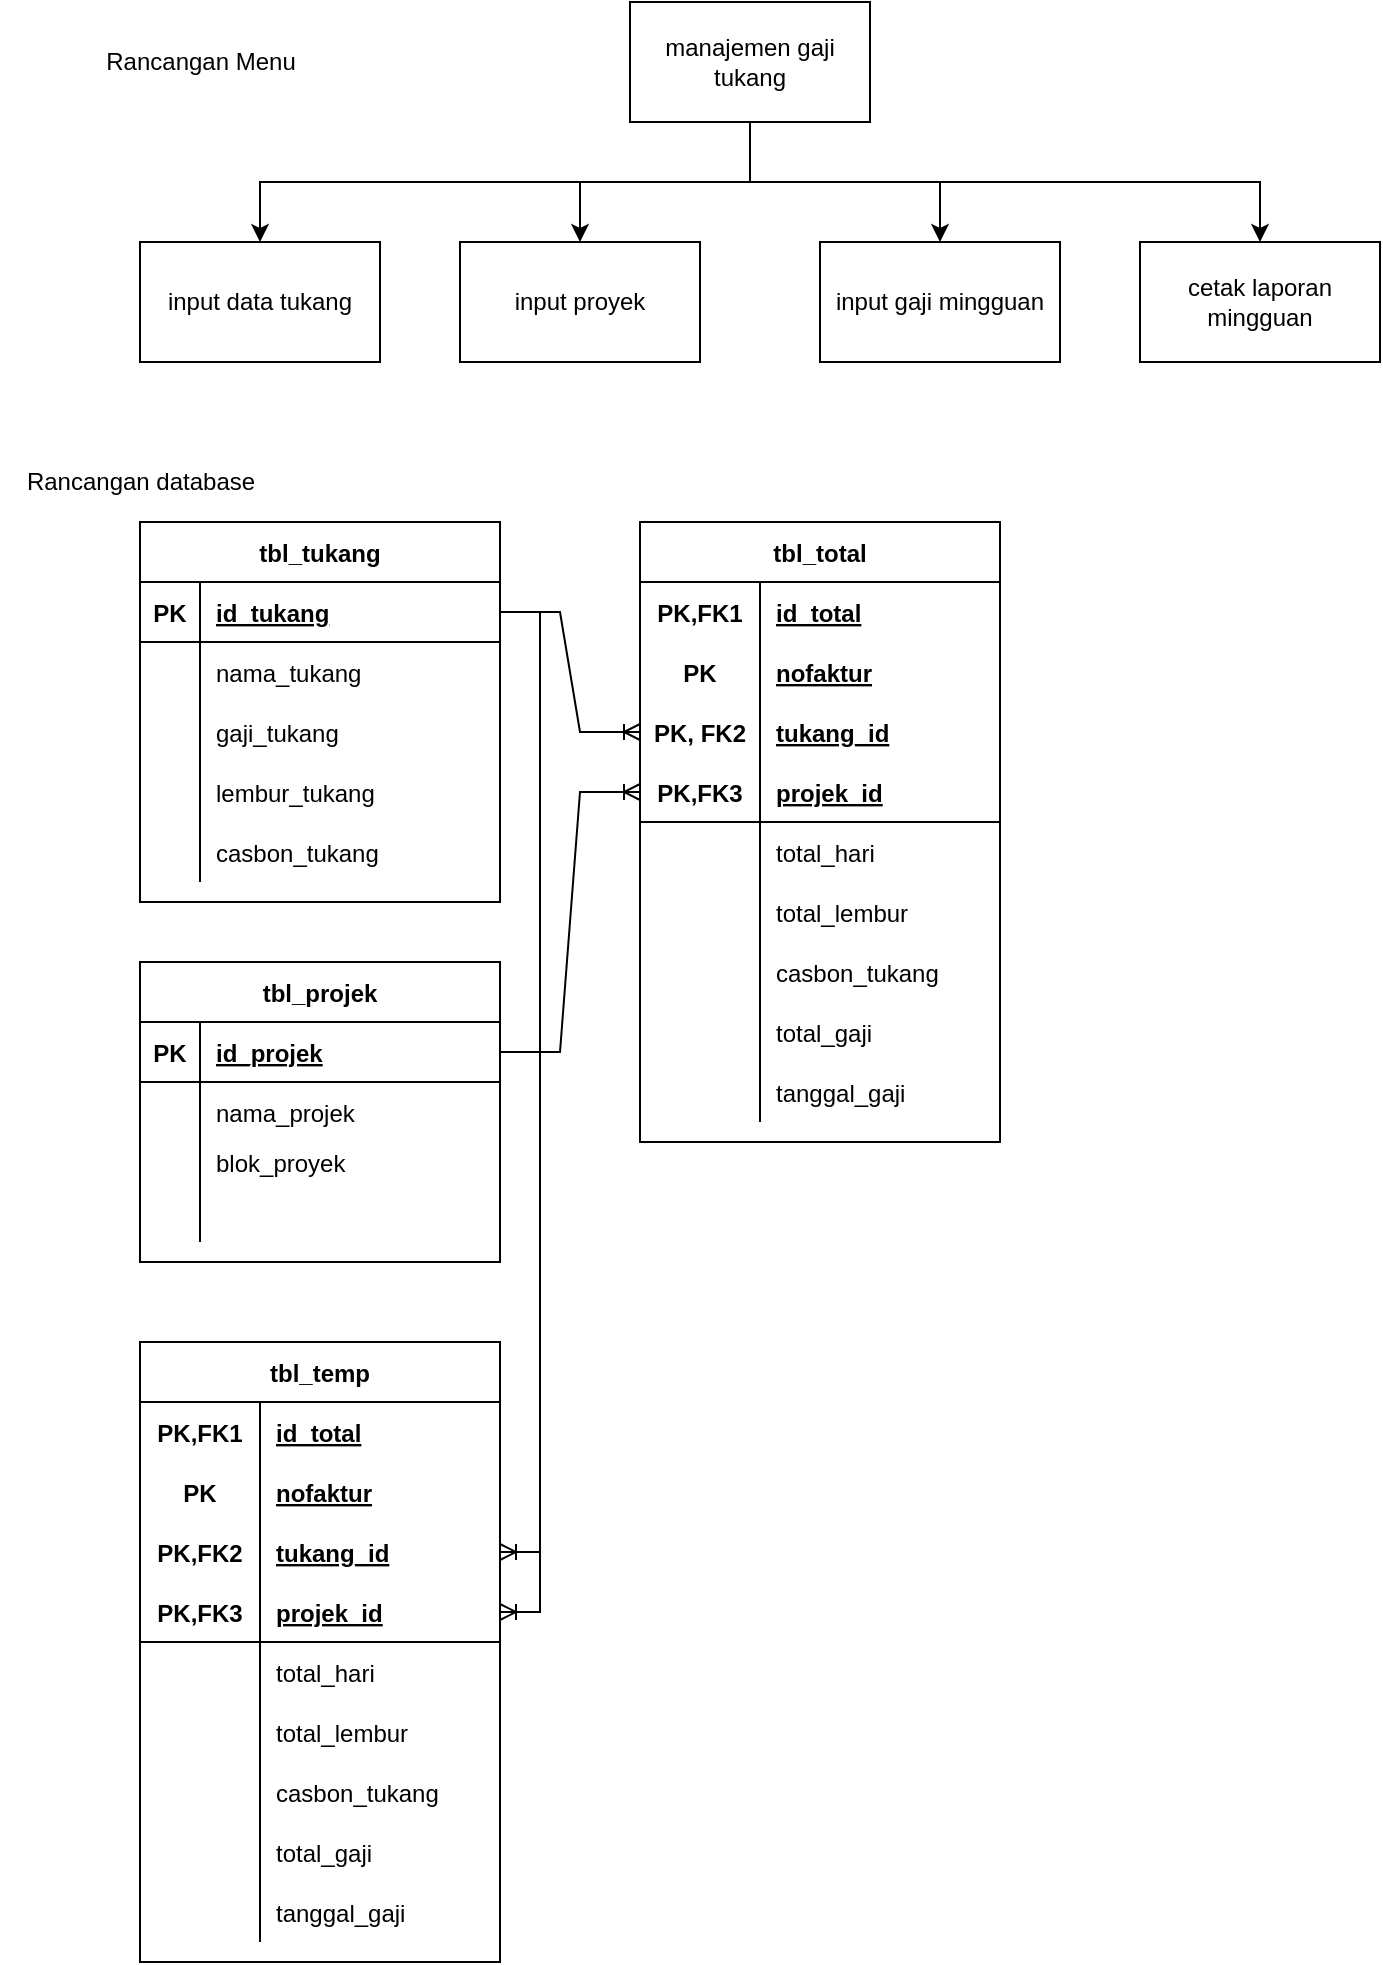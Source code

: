 <mxfile version="20.2.3" type="github">
  <diagram id="LlEhluD9A-BruTDX1PV0" name="Rancangan Menu">
    <mxGraphModel dx="1053" dy="588" grid="1" gridSize="10" guides="1" tooltips="1" connect="1" arrows="1" fold="1" page="1" pageScale="1" pageWidth="850" pageHeight="1100" math="0" shadow="0">
      <root>
        <mxCell id="0" />
        <mxCell id="1" parent="0" />
        <mxCell id="oi4dAHkWHx3jduJS82GL-3" style="edgeStyle=orthogonalEdgeStyle;rounded=0;orthogonalLoop=1;jettySize=auto;html=1;entryX=0.5;entryY=0;entryDx=0;entryDy=0;exitX=0.5;exitY=1;exitDx=0;exitDy=0;" edge="1" parent="1" source="oi4dAHkWHx3jduJS82GL-1" target="oi4dAHkWHx3jduJS82GL-2">
          <mxGeometry relative="1" as="geometry" />
        </mxCell>
        <mxCell id="oi4dAHkWHx3jduJS82GL-5" style="edgeStyle=orthogonalEdgeStyle;rounded=0;orthogonalLoop=1;jettySize=auto;html=1;exitX=0.5;exitY=1;exitDx=0;exitDy=0;entryX=0.5;entryY=0;entryDx=0;entryDy=0;" edge="1" parent="1" source="oi4dAHkWHx3jduJS82GL-1" target="oi4dAHkWHx3jduJS82GL-4">
          <mxGeometry relative="1" as="geometry" />
        </mxCell>
        <mxCell id="oi4dAHkWHx3jduJS82GL-7" style="edgeStyle=orthogonalEdgeStyle;rounded=0;orthogonalLoop=1;jettySize=auto;html=1;exitX=0.5;exitY=1;exitDx=0;exitDy=0;" edge="1" parent="1" source="oi4dAHkWHx3jduJS82GL-1" target="oi4dAHkWHx3jduJS82GL-6">
          <mxGeometry relative="1" as="geometry" />
        </mxCell>
        <mxCell id="VPpEi2sYVCAsBH7NS2Sp-2" style="edgeStyle=orthogonalEdgeStyle;rounded=0;orthogonalLoop=1;jettySize=auto;html=1;exitX=0.5;exitY=1;exitDx=0;exitDy=0;" edge="1" parent="1" source="oi4dAHkWHx3jduJS82GL-1" target="VPpEi2sYVCAsBH7NS2Sp-1">
          <mxGeometry relative="1" as="geometry" />
        </mxCell>
        <mxCell id="oi4dAHkWHx3jduJS82GL-1" value="manajemen gaji tukang" style="rounded=0;whiteSpace=wrap;html=1;" vertex="1" parent="1">
          <mxGeometry x="365" y="40" width="120" height="60" as="geometry" />
        </mxCell>
        <mxCell id="oi4dAHkWHx3jduJS82GL-2" value="input data tukang" style="rounded=0;whiteSpace=wrap;html=1;" vertex="1" parent="1">
          <mxGeometry x="120" y="160" width="120" height="60" as="geometry" />
        </mxCell>
        <mxCell id="oi4dAHkWHx3jduJS82GL-4" value="input gaji mingguan" style="rounded=0;whiteSpace=wrap;html=1;" vertex="1" parent="1">
          <mxGeometry x="460" y="160" width="120" height="60" as="geometry" />
        </mxCell>
        <mxCell id="oi4dAHkWHx3jduJS82GL-6" value="cetak laporan mingguan" style="rounded=0;whiteSpace=wrap;html=1;" vertex="1" parent="1">
          <mxGeometry x="620" y="160" width="120" height="60" as="geometry" />
        </mxCell>
        <mxCell id="VPpEi2sYVCAsBH7NS2Sp-1" value="input proyek" style="rounded=0;whiteSpace=wrap;html=1;" vertex="1" parent="1">
          <mxGeometry x="280" y="160" width="120" height="60" as="geometry" />
        </mxCell>
        <mxCell id="P3Pxbtf59045d0GDPf_g-1" value="tbl_tukang" style="shape=table;startSize=30;container=1;collapsible=1;childLayout=tableLayout;fixedRows=1;rowLines=0;fontStyle=1;align=center;resizeLast=1;" vertex="1" parent="1">
          <mxGeometry x="120" y="300" width="180" height="190" as="geometry" />
        </mxCell>
        <mxCell id="P3Pxbtf59045d0GDPf_g-2" value="" style="shape=tableRow;horizontal=0;startSize=0;swimlaneHead=0;swimlaneBody=0;fillColor=none;collapsible=0;dropTarget=0;points=[[0,0.5],[1,0.5]];portConstraint=eastwest;top=0;left=0;right=0;bottom=1;" vertex="1" parent="P3Pxbtf59045d0GDPf_g-1">
          <mxGeometry y="30" width="180" height="30" as="geometry" />
        </mxCell>
        <mxCell id="P3Pxbtf59045d0GDPf_g-3" value="PK" style="shape=partialRectangle;connectable=0;fillColor=none;top=0;left=0;bottom=0;right=0;fontStyle=1;overflow=hidden;" vertex="1" parent="P3Pxbtf59045d0GDPf_g-2">
          <mxGeometry width="30" height="30" as="geometry">
            <mxRectangle width="30" height="30" as="alternateBounds" />
          </mxGeometry>
        </mxCell>
        <mxCell id="P3Pxbtf59045d0GDPf_g-4" value="id_tukang" style="shape=partialRectangle;connectable=0;fillColor=none;top=0;left=0;bottom=0;right=0;align=left;spacingLeft=6;fontStyle=5;overflow=hidden;" vertex="1" parent="P3Pxbtf59045d0GDPf_g-2">
          <mxGeometry x="30" width="150" height="30" as="geometry">
            <mxRectangle width="150" height="30" as="alternateBounds" />
          </mxGeometry>
        </mxCell>
        <mxCell id="P3Pxbtf59045d0GDPf_g-5" value="" style="shape=tableRow;horizontal=0;startSize=0;swimlaneHead=0;swimlaneBody=0;fillColor=none;collapsible=0;dropTarget=0;points=[[0,0.5],[1,0.5]];portConstraint=eastwest;top=0;left=0;right=0;bottom=0;" vertex="1" parent="P3Pxbtf59045d0GDPf_g-1">
          <mxGeometry y="60" width="180" height="30" as="geometry" />
        </mxCell>
        <mxCell id="P3Pxbtf59045d0GDPf_g-6" value="" style="shape=partialRectangle;connectable=0;fillColor=none;top=0;left=0;bottom=0;right=0;editable=1;overflow=hidden;" vertex="1" parent="P3Pxbtf59045d0GDPf_g-5">
          <mxGeometry width="30" height="30" as="geometry">
            <mxRectangle width="30" height="30" as="alternateBounds" />
          </mxGeometry>
        </mxCell>
        <mxCell id="P3Pxbtf59045d0GDPf_g-7" value="nama_tukang" style="shape=partialRectangle;connectable=0;fillColor=none;top=0;left=0;bottom=0;right=0;align=left;spacingLeft=6;overflow=hidden;" vertex="1" parent="P3Pxbtf59045d0GDPf_g-5">
          <mxGeometry x="30" width="150" height="30" as="geometry">
            <mxRectangle width="150" height="30" as="alternateBounds" />
          </mxGeometry>
        </mxCell>
        <mxCell id="P3Pxbtf59045d0GDPf_g-8" value="" style="shape=tableRow;horizontal=0;startSize=0;swimlaneHead=0;swimlaneBody=0;fillColor=none;collapsible=0;dropTarget=0;points=[[0,0.5],[1,0.5]];portConstraint=eastwest;top=0;left=0;right=0;bottom=0;" vertex="1" parent="P3Pxbtf59045d0GDPf_g-1">
          <mxGeometry y="90" width="180" height="30" as="geometry" />
        </mxCell>
        <mxCell id="P3Pxbtf59045d0GDPf_g-9" value="" style="shape=partialRectangle;connectable=0;fillColor=none;top=0;left=0;bottom=0;right=0;editable=1;overflow=hidden;" vertex="1" parent="P3Pxbtf59045d0GDPf_g-8">
          <mxGeometry width="30" height="30" as="geometry">
            <mxRectangle width="30" height="30" as="alternateBounds" />
          </mxGeometry>
        </mxCell>
        <mxCell id="P3Pxbtf59045d0GDPf_g-10" value="gaji_tukang" style="shape=partialRectangle;connectable=0;fillColor=none;top=0;left=0;bottom=0;right=0;align=left;spacingLeft=6;overflow=hidden;" vertex="1" parent="P3Pxbtf59045d0GDPf_g-8">
          <mxGeometry x="30" width="150" height="30" as="geometry">
            <mxRectangle width="150" height="30" as="alternateBounds" />
          </mxGeometry>
        </mxCell>
        <mxCell id="P3Pxbtf59045d0GDPf_g-11" value="" style="shape=tableRow;horizontal=0;startSize=0;swimlaneHead=0;swimlaneBody=0;fillColor=none;collapsible=0;dropTarget=0;points=[[0,0.5],[1,0.5]];portConstraint=eastwest;top=0;left=0;right=0;bottom=0;" vertex="1" parent="P3Pxbtf59045d0GDPf_g-1">
          <mxGeometry y="120" width="180" height="30" as="geometry" />
        </mxCell>
        <mxCell id="P3Pxbtf59045d0GDPf_g-12" value="" style="shape=partialRectangle;connectable=0;fillColor=none;top=0;left=0;bottom=0;right=0;editable=1;overflow=hidden;" vertex="1" parent="P3Pxbtf59045d0GDPf_g-11">
          <mxGeometry width="30" height="30" as="geometry">
            <mxRectangle width="30" height="30" as="alternateBounds" />
          </mxGeometry>
        </mxCell>
        <mxCell id="P3Pxbtf59045d0GDPf_g-13" value="lembur_tukang" style="shape=partialRectangle;connectable=0;fillColor=none;top=0;left=0;bottom=0;right=0;align=left;spacingLeft=6;overflow=hidden;" vertex="1" parent="P3Pxbtf59045d0GDPf_g-11">
          <mxGeometry x="30" width="150" height="30" as="geometry">
            <mxRectangle width="150" height="30" as="alternateBounds" />
          </mxGeometry>
        </mxCell>
        <mxCell id="P3Pxbtf59045d0GDPf_g-14" value="" style="shape=tableRow;horizontal=0;startSize=0;swimlaneHead=0;swimlaneBody=0;fillColor=none;collapsible=0;dropTarget=0;points=[[0,0.5],[1,0.5]];portConstraint=eastwest;top=0;left=0;right=0;bottom=0;" vertex="1" parent="P3Pxbtf59045d0GDPf_g-1">
          <mxGeometry y="150" width="180" height="30" as="geometry" />
        </mxCell>
        <mxCell id="P3Pxbtf59045d0GDPf_g-15" value="" style="shape=partialRectangle;connectable=0;fillColor=none;top=0;left=0;bottom=0;right=0;editable=1;overflow=hidden;" vertex="1" parent="P3Pxbtf59045d0GDPf_g-14">
          <mxGeometry width="30" height="30" as="geometry">
            <mxRectangle width="30" height="30" as="alternateBounds" />
          </mxGeometry>
        </mxCell>
        <mxCell id="P3Pxbtf59045d0GDPf_g-16" value="casbon_tukang" style="shape=partialRectangle;connectable=0;fillColor=none;top=0;left=0;bottom=0;right=0;align=left;spacingLeft=6;overflow=hidden;" vertex="1" parent="P3Pxbtf59045d0GDPf_g-14">
          <mxGeometry x="30" width="150" height="30" as="geometry">
            <mxRectangle width="150" height="30" as="alternateBounds" />
          </mxGeometry>
        </mxCell>
        <mxCell id="P3Pxbtf59045d0GDPf_g-17" value="tbl_projek" style="shape=table;startSize=30;container=1;collapsible=1;childLayout=tableLayout;fixedRows=1;rowLines=0;fontStyle=1;align=center;resizeLast=1;" vertex="1" parent="1">
          <mxGeometry x="120" y="520" width="180" height="150" as="geometry">
            <mxRectangle x="440" y="120" width="100" height="30" as="alternateBounds" />
          </mxGeometry>
        </mxCell>
        <mxCell id="P3Pxbtf59045d0GDPf_g-18" value="" style="shape=tableRow;horizontal=0;startSize=0;swimlaneHead=0;swimlaneBody=0;fillColor=none;collapsible=0;dropTarget=0;points=[[0,0.5],[1,0.5]];portConstraint=eastwest;top=0;left=0;right=0;bottom=1;" vertex="1" parent="P3Pxbtf59045d0GDPf_g-17">
          <mxGeometry y="30" width="180" height="30" as="geometry" />
        </mxCell>
        <mxCell id="P3Pxbtf59045d0GDPf_g-19" value="PK" style="shape=partialRectangle;connectable=0;fillColor=none;top=0;left=0;bottom=0;right=0;fontStyle=1;overflow=hidden;" vertex="1" parent="P3Pxbtf59045d0GDPf_g-18">
          <mxGeometry width="30" height="30" as="geometry">
            <mxRectangle width="30" height="30" as="alternateBounds" />
          </mxGeometry>
        </mxCell>
        <mxCell id="P3Pxbtf59045d0GDPf_g-20" value="id_projek" style="shape=partialRectangle;connectable=0;fillColor=none;top=0;left=0;bottom=0;right=0;align=left;spacingLeft=6;fontStyle=5;overflow=hidden;" vertex="1" parent="P3Pxbtf59045d0GDPf_g-18">
          <mxGeometry x="30" width="150" height="30" as="geometry">
            <mxRectangle width="150" height="30" as="alternateBounds" />
          </mxGeometry>
        </mxCell>
        <mxCell id="P3Pxbtf59045d0GDPf_g-21" value="" style="shape=tableRow;horizontal=0;startSize=0;swimlaneHead=0;swimlaneBody=0;fillColor=none;collapsible=0;dropTarget=0;points=[[0,0.5],[1,0.5]];portConstraint=eastwest;top=0;left=0;right=0;bottom=0;" vertex="1" parent="P3Pxbtf59045d0GDPf_g-17">
          <mxGeometry y="60" width="180" height="30" as="geometry" />
        </mxCell>
        <mxCell id="P3Pxbtf59045d0GDPf_g-22" value="" style="shape=partialRectangle;connectable=0;fillColor=none;top=0;left=0;bottom=0;right=0;editable=1;overflow=hidden;" vertex="1" parent="P3Pxbtf59045d0GDPf_g-21">
          <mxGeometry width="30" height="30" as="geometry">
            <mxRectangle width="30" height="30" as="alternateBounds" />
          </mxGeometry>
        </mxCell>
        <mxCell id="P3Pxbtf59045d0GDPf_g-23" value="nama_projek" style="shape=partialRectangle;connectable=0;fillColor=none;top=0;left=0;bottom=0;right=0;align=left;spacingLeft=6;overflow=hidden;" vertex="1" parent="P3Pxbtf59045d0GDPf_g-21">
          <mxGeometry x="30" width="150" height="30" as="geometry">
            <mxRectangle width="150" height="30" as="alternateBounds" />
          </mxGeometry>
        </mxCell>
        <mxCell id="P3Pxbtf59045d0GDPf_g-24" value="" style="shape=tableRow;horizontal=0;startSize=0;swimlaneHead=0;swimlaneBody=0;fillColor=none;collapsible=0;dropTarget=0;points=[[0,0.5],[1,0.5]];portConstraint=eastwest;top=0;left=0;right=0;bottom=0;" vertex="1" parent="P3Pxbtf59045d0GDPf_g-17">
          <mxGeometry y="90" width="180" height="20" as="geometry" />
        </mxCell>
        <mxCell id="P3Pxbtf59045d0GDPf_g-25" value="" style="shape=partialRectangle;connectable=0;fillColor=none;top=0;left=0;bottom=0;right=0;editable=1;overflow=hidden;" vertex="1" parent="P3Pxbtf59045d0GDPf_g-24">
          <mxGeometry width="30" height="20" as="geometry">
            <mxRectangle width="30" height="20" as="alternateBounds" />
          </mxGeometry>
        </mxCell>
        <mxCell id="P3Pxbtf59045d0GDPf_g-26" value="blok_proyek" style="shape=partialRectangle;connectable=0;fillColor=none;top=0;left=0;bottom=0;right=0;align=left;spacingLeft=6;overflow=hidden;" vertex="1" parent="P3Pxbtf59045d0GDPf_g-24">
          <mxGeometry x="30" width="150" height="20" as="geometry">
            <mxRectangle width="150" height="20" as="alternateBounds" />
          </mxGeometry>
        </mxCell>
        <mxCell id="P3Pxbtf59045d0GDPf_g-27" value="" style="shape=tableRow;horizontal=0;startSize=0;swimlaneHead=0;swimlaneBody=0;fillColor=none;collapsible=0;dropTarget=0;points=[[0,0.5],[1,0.5]];portConstraint=eastwest;top=0;left=0;right=0;bottom=0;" vertex="1" parent="P3Pxbtf59045d0GDPf_g-17">
          <mxGeometry y="110" width="180" height="30" as="geometry" />
        </mxCell>
        <mxCell id="P3Pxbtf59045d0GDPf_g-28" value="" style="shape=partialRectangle;connectable=0;fillColor=none;top=0;left=0;bottom=0;right=0;editable=1;overflow=hidden;" vertex="1" parent="P3Pxbtf59045d0GDPf_g-27">
          <mxGeometry width="30" height="30" as="geometry">
            <mxRectangle width="30" height="30" as="alternateBounds" />
          </mxGeometry>
        </mxCell>
        <mxCell id="P3Pxbtf59045d0GDPf_g-29" value="" style="shape=partialRectangle;connectable=0;fillColor=none;top=0;left=0;bottom=0;right=0;align=left;spacingLeft=6;overflow=hidden;" vertex="1" parent="P3Pxbtf59045d0GDPf_g-27">
          <mxGeometry x="30" width="150" height="30" as="geometry">
            <mxRectangle width="150" height="30" as="alternateBounds" />
          </mxGeometry>
        </mxCell>
        <mxCell id="P3Pxbtf59045d0GDPf_g-30" value="tbl_total" style="shape=table;startSize=30;container=1;collapsible=1;childLayout=tableLayout;fixedRows=1;rowLines=0;fontStyle=1;align=center;resizeLast=1;" vertex="1" parent="1">
          <mxGeometry x="370" y="300" width="180" height="310" as="geometry" />
        </mxCell>
        <mxCell id="P3Pxbtf59045d0GDPf_g-31" value="" style="shape=tableRow;horizontal=0;startSize=0;swimlaneHead=0;swimlaneBody=0;fillColor=none;collapsible=0;dropTarget=0;points=[[0,0.5],[1,0.5]];portConstraint=eastwest;top=0;left=0;right=0;bottom=0;" vertex="1" parent="P3Pxbtf59045d0GDPf_g-30">
          <mxGeometry y="30" width="180" height="30" as="geometry" />
        </mxCell>
        <mxCell id="P3Pxbtf59045d0GDPf_g-32" value="PK,FK1" style="shape=partialRectangle;connectable=0;fillColor=none;top=0;left=0;bottom=0;right=0;fontStyle=1;overflow=hidden;" vertex="1" parent="P3Pxbtf59045d0GDPf_g-31">
          <mxGeometry width="60" height="30" as="geometry">
            <mxRectangle width="60" height="30" as="alternateBounds" />
          </mxGeometry>
        </mxCell>
        <mxCell id="P3Pxbtf59045d0GDPf_g-33" value="id_total" style="shape=partialRectangle;connectable=0;fillColor=none;top=0;left=0;bottom=0;right=0;align=left;spacingLeft=6;fontStyle=5;overflow=hidden;" vertex="1" parent="P3Pxbtf59045d0GDPf_g-31">
          <mxGeometry x="60" width="120" height="30" as="geometry">
            <mxRectangle width="120" height="30" as="alternateBounds" />
          </mxGeometry>
        </mxCell>
        <mxCell id="P3Pxbtf59045d0GDPf_g-34" value="" style="shape=tableRow;horizontal=0;startSize=0;swimlaneHead=0;swimlaneBody=0;fillColor=none;collapsible=0;dropTarget=0;points=[[0,0.5],[1,0.5]];portConstraint=eastwest;top=0;left=0;right=0;bottom=0;" vertex="1" parent="P3Pxbtf59045d0GDPf_g-30">
          <mxGeometry y="60" width="180" height="30" as="geometry" />
        </mxCell>
        <mxCell id="P3Pxbtf59045d0GDPf_g-35" value="PK" style="shape=partialRectangle;connectable=0;fillColor=none;top=0;left=0;bottom=0;right=0;editable=1;overflow=hidden;fontStyle=1" vertex="1" parent="P3Pxbtf59045d0GDPf_g-34">
          <mxGeometry width="60" height="30" as="geometry">
            <mxRectangle width="60" height="30" as="alternateBounds" />
          </mxGeometry>
        </mxCell>
        <mxCell id="P3Pxbtf59045d0GDPf_g-36" value="nofaktur" style="shape=partialRectangle;connectable=0;fillColor=none;top=0;left=0;bottom=0;right=0;align=left;spacingLeft=6;overflow=hidden;fontStyle=5" vertex="1" parent="P3Pxbtf59045d0GDPf_g-34">
          <mxGeometry x="60" width="120" height="30" as="geometry">
            <mxRectangle width="120" height="30" as="alternateBounds" />
          </mxGeometry>
        </mxCell>
        <mxCell id="P3Pxbtf59045d0GDPf_g-37" value="" style="shape=tableRow;horizontal=0;startSize=0;swimlaneHead=0;swimlaneBody=0;fillColor=none;collapsible=0;dropTarget=0;points=[[0,0.5],[1,0.5]];portConstraint=eastwest;top=0;left=0;right=0;bottom=0;" vertex="1" parent="P3Pxbtf59045d0GDPf_g-30">
          <mxGeometry y="90" width="180" height="30" as="geometry" />
        </mxCell>
        <mxCell id="P3Pxbtf59045d0GDPf_g-38" value="PK, FK2" style="shape=partialRectangle;connectable=0;fillColor=none;top=0;left=0;bottom=0;right=0;editable=1;overflow=hidden;fontStyle=1" vertex="1" parent="P3Pxbtf59045d0GDPf_g-37">
          <mxGeometry width="60" height="30" as="geometry">
            <mxRectangle width="60" height="30" as="alternateBounds" />
          </mxGeometry>
        </mxCell>
        <mxCell id="P3Pxbtf59045d0GDPf_g-39" value="tukang_id" style="shape=partialRectangle;connectable=0;fillColor=none;top=0;left=0;bottom=0;right=0;align=left;spacingLeft=6;overflow=hidden;fontStyle=5" vertex="1" parent="P3Pxbtf59045d0GDPf_g-37">
          <mxGeometry x="60" width="120" height="30" as="geometry">
            <mxRectangle width="120" height="30" as="alternateBounds" />
          </mxGeometry>
        </mxCell>
        <mxCell id="P3Pxbtf59045d0GDPf_g-40" value="" style="shape=tableRow;horizontal=0;startSize=0;swimlaneHead=0;swimlaneBody=0;fillColor=none;collapsible=0;dropTarget=0;points=[[0,0.5],[1,0.5]];portConstraint=eastwest;top=0;left=0;right=0;bottom=1;" vertex="1" parent="P3Pxbtf59045d0GDPf_g-30">
          <mxGeometry y="120" width="180" height="30" as="geometry" />
        </mxCell>
        <mxCell id="P3Pxbtf59045d0GDPf_g-41" value="PK,FK3" style="shape=partialRectangle;connectable=0;fillColor=none;top=0;left=0;bottom=0;right=0;fontStyle=1;overflow=hidden;" vertex="1" parent="P3Pxbtf59045d0GDPf_g-40">
          <mxGeometry width="60" height="30" as="geometry">
            <mxRectangle width="60" height="30" as="alternateBounds" />
          </mxGeometry>
        </mxCell>
        <mxCell id="P3Pxbtf59045d0GDPf_g-42" value="projek_id" style="shape=partialRectangle;connectable=0;fillColor=none;top=0;left=0;bottom=0;right=0;align=left;spacingLeft=6;fontStyle=5;overflow=hidden;" vertex="1" parent="P3Pxbtf59045d0GDPf_g-40">
          <mxGeometry x="60" width="120" height="30" as="geometry">
            <mxRectangle width="120" height="30" as="alternateBounds" />
          </mxGeometry>
        </mxCell>
        <mxCell id="P3Pxbtf59045d0GDPf_g-43" value="" style="shape=tableRow;horizontal=0;startSize=0;swimlaneHead=0;swimlaneBody=0;fillColor=none;collapsible=0;dropTarget=0;points=[[0,0.5],[1,0.5]];portConstraint=eastwest;top=0;left=0;right=0;bottom=0;" vertex="1" parent="P3Pxbtf59045d0GDPf_g-30">
          <mxGeometry y="150" width="180" height="30" as="geometry" />
        </mxCell>
        <mxCell id="P3Pxbtf59045d0GDPf_g-44" value="" style="shape=partialRectangle;connectable=0;fillColor=none;top=0;left=0;bottom=0;right=0;editable=1;overflow=hidden;" vertex="1" parent="P3Pxbtf59045d0GDPf_g-43">
          <mxGeometry width="60" height="30" as="geometry">
            <mxRectangle width="60" height="30" as="alternateBounds" />
          </mxGeometry>
        </mxCell>
        <mxCell id="P3Pxbtf59045d0GDPf_g-45" value="total_hari" style="shape=partialRectangle;connectable=0;fillColor=none;top=0;left=0;bottom=0;right=0;align=left;spacingLeft=6;overflow=hidden;" vertex="1" parent="P3Pxbtf59045d0GDPf_g-43">
          <mxGeometry x="60" width="120" height="30" as="geometry">
            <mxRectangle width="120" height="30" as="alternateBounds" />
          </mxGeometry>
        </mxCell>
        <mxCell id="P3Pxbtf59045d0GDPf_g-46" value="" style="shape=tableRow;horizontal=0;startSize=0;swimlaneHead=0;swimlaneBody=0;fillColor=none;collapsible=0;dropTarget=0;points=[[0,0.5],[1,0.5]];portConstraint=eastwest;top=0;left=0;right=0;bottom=0;" vertex="1" parent="P3Pxbtf59045d0GDPf_g-30">
          <mxGeometry y="180" width="180" height="30" as="geometry" />
        </mxCell>
        <mxCell id="P3Pxbtf59045d0GDPf_g-47" value="" style="shape=partialRectangle;connectable=0;fillColor=none;top=0;left=0;bottom=0;right=0;editable=1;overflow=hidden;" vertex="1" parent="P3Pxbtf59045d0GDPf_g-46">
          <mxGeometry width="60" height="30" as="geometry">
            <mxRectangle width="60" height="30" as="alternateBounds" />
          </mxGeometry>
        </mxCell>
        <mxCell id="P3Pxbtf59045d0GDPf_g-48" value="total_lembur" style="shape=partialRectangle;connectable=0;fillColor=none;top=0;left=0;bottom=0;right=0;align=left;spacingLeft=6;overflow=hidden;" vertex="1" parent="P3Pxbtf59045d0GDPf_g-46">
          <mxGeometry x="60" width="120" height="30" as="geometry">
            <mxRectangle width="120" height="30" as="alternateBounds" />
          </mxGeometry>
        </mxCell>
        <mxCell id="P3Pxbtf59045d0GDPf_g-49" value="" style="shape=tableRow;horizontal=0;startSize=0;swimlaneHead=0;swimlaneBody=0;fillColor=none;collapsible=0;dropTarget=0;points=[[0,0.5],[1,0.5]];portConstraint=eastwest;top=0;left=0;right=0;bottom=0;" vertex="1" parent="P3Pxbtf59045d0GDPf_g-30">
          <mxGeometry y="210" width="180" height="30" as="geometry" />
        </mxCell>
        <mxCell id="P3Pxbtf59045d0GDPf_g-50" value="" style="shape=partialRectangle;connectable=0;fillColor=none;top=0;left=0;bottom=0;right=0;editable=1;overflow=hidden;" vertex="1" parent="P3Pxbtf59045d0GDPf_g-49">
          <mxGeometry width="60" height="30" as="geometry">
            <mxRectangle width="60" height="30" as="alternateBounds" />
          </mxGeometry>
        </mxCell>
        <mxCell id="P3Pxbtf59045d0GDPf_g-51" value="casbon_tukang" style="shape=partialRectangle;connectable=0;fillColor=none;top=0;left=0;bottom=0;right=0;align=left;spacingLeft=6;overflow=hidden;" vertex="1" parent="P3Pxbtf59045d0GDPf_g-49">
          <mxGeometry x="60" width="120" height="30" as="geometry">
            <mxRectangle width="120" height="30" as="alternateBounds" />
          </mxGeometry>
        </mxCell>
        <mxCell id="P3Pxbtf59045d0GDPf_g-52" value="" style="shape=tableRow;horizontal=0;startSize=0;swimlaneHead=0;swimlaneBody=0;fillColor=none;collapsible=0;dropTarget=0;points=[[0,0.5],[1,0.5]];portConstraint=eastwest;top=0;left=0;right=0;bottom=0;" vertex="1" parent="P3Pxbtf59045d0GDPf_g-30">
          <mxGeometry y="240" width="180" height="30" as="geometry" />
        </mxCell>
        <mxCell id="P3Pxbtf59045d0GDPf_g-53" value="" style="shape=partialRectangle;connectable=0;fillColor=none;top=0;left=0;bottom=0;right=0;editable=1;overflow=hidden;" vertex="1" parent="P3Pxbtf59045d0GDPf_g-52">
          <mxGeometry width="60" height="30" as="geometry">
            <mxRectangle width="60" height="30" as="alternateBounds" />
          </mxGeometry>
        </mxCell>
        <mxCell id="P3Pxbtf59045d0GDPf_g-54" value="total_gaji" style="shape=partialRectangle;connectable=0;fillColor=none;top=0;left=0;bottom=0;right=0;align=left;spacingLeft=6;overflow=hidden;" vertex="1" parent="P3Pxbtf59045d0GDPf_g-52">
          <mxGeometry x="60" width="120" height="30" as="geometry">
            <mxRectangle width="120" height="30" as="alternateBounds" />
          </mxGeometry>
        </mxCell>
        <mxCell id="P3Pxbtf59045d0GDPf_g-55" value="" style="shape=tableRow;horizontal=0;startSize=0;swimlaneHead=0;swimlaneBody=0;fillColor=none;collapsible=0;dropTarget=0;points=[[0,0.5],[1,0.5]];portConstraint=eastwest;top=0;left=0;right=0;bottom=0;" vertex="1" parent="P3Pxbtf59045d0GDPf_g-30">
          <mxGeometry y="270" width="180" height="30" as="geometry" />
        </mxCell>
        <mxCell id="P3Pxbtf59045d0GDPf_g-56" value="" style="shape=partialRectangle;connectable=0;fillColor=none;top=0;left=0;bottom=0;right=0;editable=1;overflow=hidden;" vertex="1" parent="P3Pxbtf59045d0GDPf_g-55">
          <mxGeometry width="60" height="30" as="geometry">
            <mxRectangle width="60" height="30" as="alternateBounds" />
          </mxGeometry>
        </mxCell>
        <mxCell id="P3Pxbtf59045d0GDPf_g-57" value="tanggal_gaji" style="shape=partialRectangle;connectable=0;fillColor=none;top=0;left=0;bottom=0;right=0;align=left;spacingLeft=6;overflow=hidden;" vertex="1" parent="P3Pxbtf59045d0GDPf_g-55">
          <mxGeometry x="60" width="120" height="30" as="geometry">
            <mxRectangle width="120" height="30" as="alternateBounds" />
          </mxGeometry>
        </mxCell>
        <mxCell id="P3Pxbtf59045d0GDPf_g-58" value="" style="edgeStyle=entityRelationEdgeStyle;fontSize=12;html=1;endArrow=ERoneToMany;rounded=0;exitX=1;exitY=0.5;exitDx=0;exitDy=0;" edge="1" parent="1" source="P3Pxbtf59045d0GDPf_g-2" target="P3Pxbtf59045d0GDPf_g-37">
          <mxGeometry width="100" height="100" relative="1" as="geometry">
            <mxPoint x="370" y="640" as="sourcePoint" />
            <mxPoint x="470" y="540" as="targetPoint" />
          </mxGeometry>
        </mxCell>
        <mxCell id="P3Pxbtf59045d0GDPf_g-59" value="" style="edgeStyle=entityRelationEdgeStyle;fontSize=12;html=1;endArrow=ERoneToMany;rounded=0;exitX=1;exitY=0.5;exitDx=0;exitDy=0;entryX=0;entryY=0.5;entryDx=0;entryDy=0;" edge="1" parent="1" source="P3Pxbtf59045d0GDPf_g-18" target="P3Pxbtf59045d0GDPf_g-40">
          <mxGeometry width="100" height="100" relative="1" as="geometry">
            <mxPoint x="660" y="630" as="sourcePoint" />
            <mxPoint x="370" y="580" as="targetPoint" />
          </mxGeometry>
        </mxCell>
        <mxCell id="P3Pxbtf59045d0GDPf_g-60" value="tbl_temp" style="shape=table;startSize=30;container=1;collapsible=1;childLayout=tableLayout;fixedRows=1;rowLines=0;fontStyle=1;align=center;resizeLast=1;" vertex="1" parent="1">
          <mxGeometry x="120" y="710" width="180" height="310" as="geometry" />
        </mxCell>
        <mxCell id="P3Pxbtf59045d0GDPf_g-61" value="" style="shape=tableRow;horizontal=0;startSize=0;swimlaneHead=0;swimlaneBody=0;fillColor=none;collapsible=0;dropTarget=0;points=[[0,0.5],[1,0.5]];portConstraint=eastwest;top=0;left=0;right=0;bottom=0;" vertex="1" parent="P3Pxbtf59045d0GDPf_g-60">
          <mxGeometry y="30" width="180" height="30" as="geometry" />
        </mxCell>
        <mxCell id="P3Pxbtf59045d0GDPf_g-62" value="" style="shape=partialRectangle;connectable=0;fillColor=none;top=0;left=0;bottom=0;right=0;fontStyle=1;overflow=hidden;" vertex="1" parent="P3Pxbtf59045d0GDPf_g-61">
          <mxGeometry width="60" height="30" as="geometry">
            <mxRectangle width="60" height="30" as="alternateBounds" />
          </mxGeometry>
        </mxCell>
        <mxCell id="P3Pxbtf59045d0GDPf_g-63" value="id_total" style="shape=partialRectangle;connectable=0;fillColor=none;top=0;left=0;bottom=0;right=0;align=left;spacingLeft=6;fontStyle=5;overflow=hidden;" vertex="1" parent="P3Pxbtf59045d0GDPf_g-61">
          <mxGeometry x="60" width="120" height="30" as="geometry">
            <mxRectangle width="120" height="30" as="alternateBounds" />
          </mxGeometry>
        </mxCell>
        <mxCell id="P3Pxbtf59045d0GDPf_g-64" value="" style="shape=tableRow;horizontal=0;startSize=0;swimlaneHead=0;swimlaneBody=0;fillColor=none;collapsible=0;dropTarget=0;points=[[0,0.5],[1,0.5]];portConstraint=eastwest;top=0;left=0;right=0;bottom=0;" vertex="1" parent="P3Pxbtf59045d0GDPf_g-60">
          <mxGeometry y="60" width="180" height="30" as="geometry" />
        </mxCell>
        <mxCell id="P3Pxbtf59045d0GDPf_g-65" value="" style="shape=partialRectangle;connectable=0;fillColor=none;top=0;left=0;bottom=0;right=0;editable=1;overflow=hidden;fontStyle=1" vertex="1" parent="P3Pxbtf59045d0GDPf_g-64">
          <mxGeometry width="60" height="30" as="geometry">
            <mxRectangle width="60" height="30" as="alternateBounds" />
          </mxGeometry>
        </mxCell>
        <mxCell id="P3Pxbtf59045d0GDPf_g-66" value="nofaktur" style="shape=partialRectangle;connectable=0;fillColor=none;top=0;left=0;bottom=0;right=0;align=left;spacingLeft=6;overflow=hidden;fontStyle=5" vertex="1" parent="P3Pxbtf59045d0GDPf_g-64">
          <mxGeometry x="60" width="120" height="30" as="geometry">
            <mxRectangle width="120" height="30" as="alternateBounds" />
          </mxGeometry>
        </mxCell>
        <mxCell id="P3Pxbtf59045d0GDPf_g-67" value="" style="shape=tableRow;horizontal=0;startSize=0;swimlaneHead=0;swimlaneBody=0;fillColor=none;collapsible=0;dropTarget=0;points=[[0,0.5],[1,0.5]];portConstraint=eastwest;top=0;left=0;right=0;bottom=0;" vertex="1" parent="P3Pxbtf59045d0GDPf_g-60">
          <mxGeometry y="90" width="180" height="30" as="geometry" />
        </mxCell>
        <mxCell id="P3Pxbtf59045d0GDPf_g-68" value="" style="shape=partialRectangle;connectable=0;fillColor=none;top=0;left=0;bottom=0;right=0;editable=1;overflow=hidden;fontStyle=1" vertex="1" parent="P3Pxbtf59045d0GDPf_g-67">
          <mxGeometry width="60" height="30" as="geometry">
            <mxRectangle width="60" height="30" as="alternateBounds" />
          </mxGeometry>
        </mxCell>
        <mxCell id="P3Pxbtf59045d0GDPf_g-69" value="tukang_id" style="shape=partialRectangle;connectable=0;fillColor=none;top=0;left=0;bottom=0;right=0;align=left;spacingLeft=6;overflow=hidden;fontStyle=5" vertex="1" parent="P3Pxbtf59045d0GDPf_g-67">
          <mxGeometry x="60" width="120" height="30" as="geometry">
            <mxRectangle width="120" height="30" as="alternateBounds" />
          </mxGeometry>
        </mxCell>
        <mxCell id="P3Pxbtf59045d0GDPf_g-70" value="" style="shape=tableRow;horizontal=0;startSize=0;swimlaneHead=0;swimlaneBody=0;fillColor=none;collapsible=0;dropTarget=0;points=[[0,0.5],[1,0.5]];portConstraint=eastwest;top=0;left=0;right=0;bottom=1;" vertex="1" parent="P3Pxbtf59045d0GDPf_g-60">
          <mxGeometry y="120" width="180" height="30" as="geometry" />
        </mxCell>
        <mxCell id="P3Pxbtf59045d0GDPf_g-71" value="" style="shape=partialRectangle;connectable=0;fillColor=none;top=0;left=0;bottom=0;right=0;fontStyle=1;overflow=hidden;" vertex="1" parent="P3Pxbtf59045d0GDPf_g-70">
          <mxGeometry width="60" height="30" as="geometry">
            <mxRectangle width="60" height="30" as="alternateBounds" />
          </mxGeometry>
        </mxCell>
        <mxCell id="P3Pxbtf59045d0GDPf_g-72" value="projek_id" style="shape=partialRectangle;connectable=0;fillColor=none;top=0;left=0;bottom=0;right=0;align=left;spacingLeft=6;fontStyle=5;overflow=hidden;" vertex="1" parent="P3Pxbtf59045d0GDPf_g-70">
          <mxGeometry x="60" width="120" height="30" as="geometry">
            <mxRectangle width="120" height="30" as="alternateBounds" />
          </mxGeometry>
        </mxCell>
        <mxCell id="P3Pxbtf59045d0GDPf_g-73" value="" style="shape=tableRow;horizontal=0;startSize=0;swimlaneHead=0;swimlaneBody=0;fillColor=none;collapsible=0;dropTarget=0;points=[[0,0.5],[1,0.5]];portConstraint=eastwest;top=0;left=0;right=0;bottom=0;" vertex="1" parent="P3Pxbtf59045d0GDPf_g-60">
          <mxGeometry y="150" width="180" height="30" as="geometry" />
        </mxCell>
        <mxCell id="P3Pxbtf59045d0GDPf_g-74" value="" style="shape=partialRectangle;connectable=0;fillColor=none;top=0;left=0;bottom=0;right=0;editable=1;overflow=hidden;" vertex="1" parent="P3Pxbtf59045d0GDPf_g-73">
          <mxGeometry width="60" height="30" as="geometry">
            <mxRectangle width="60" height="30" as="alternateBounds" />
          </mxGeometry>
        </mxCell>
        <mxCell id="P3Pxbtf59045d0GDPf_g-75" value="total_hari" style="shape=partialRectangle;connectable=0;fillColor=none;top=0;left=0;bottom=0;right=0;align=left;spacingLeft=6;overflow=hidden;" vertex="1" parent="P3Pxbtf59045d0GDPf_g-73">
          <mxGeometry x="60" width="120" height="30" as="geometry">
            <mxRectangle width="120" height="30" as="alternateBounds" />
          </mxGeometry>
        </mxCell>
        <mxCell id="P3Pxbtf59045d0GDPf_g-76" value="" style="shape=tableRow;horizontal=0;startSize=0;swimlaneHead=0;swimlaneBody=0;fillColor=none;collapsible=0;dropTarget=0;points=[[0,0.5],[1,0.5]];portConstraint=eastwest;top=0;left=0;right=0;bottom=0;" vertex="1" parent="P3Pxbtf59045d0GDPf_g-60">
          <mxGeometry y="180" width="180" height="30" as="geometry" />
        </mxCell>
        <mxCell id="P3Pxbtf59045d0GDPf_g-77" value="" style="shape=partialRectangle;connectable=0;fillColor=none;top=0;left=0;bottom=0;right=0;editable=1;overflow=hidden;" vertex="1" parent="P3Pxbtf59045d0GDPf_g-76">
          <mxGeometry width="60" height="30" as="geometry">
            <mxRectangle width="60" height="30" as="alternateBounds" />
          </mxGeometry>
        </mxCell>
        <mxCell id="P3Pxbtf59045d0GDPf_g-78" value="total_lembur" style="shape=partialRectangle;connectable=0;fillColor=none;top=0;left=0;bottom=0;right=0;align=left;spacingLeft=6;overflow=hidden;" vertex="1" parent="P3Pxbtf59045d0GDPf_g-76">
          <mxGeometry x="60" width="120" height="30" as="geometry">
            <mxRectangle width="120" height="30" as="alternateBounds" />
          </mxGeometry>
        </mxCell>
        <mxCell id="P3Pxbtf59045d0GDPf_g-79" value="" style="shape=tableRow;horizontal=0;startSize=0;swimlaneHead=0;swimlaneBody=0;fillColor=none;collapsible=0;dropTarget=0;points=[[0,0.5],[1,0.5]];portConstraint=eastwest;top=0;left=0;right=0;bottom=0;" vertex="1" parent="P3Pxbtf59045d0GDPf_g-60">
          <mxGeometry y="210" width="180" height="30" as="geometry" />
        </mxCell>
        <mxCell id="P3Pxbtf59045d0GDPf_g-80" value="" style="shape=partialRectangle;connectable=0;fillColor=none;top=0;left=0;bottom=0;right=0;editable=1;overflow=hidden;" vertex="1" parent="P3Pxbtf59045d0GDPf_g-79">
          <mxGeometry width="60" height="30" as="geometry">
            <mxRectangle width="60" height="30" as="alternateBounds" />
          </mxGeometry>
        </mxCell>
        <mxCell id="P3Pxbtf59045d0GDPf_g-81" value="casbon_tukang" style="shape=partialRectangle;connectable=0;fillColor=none;top=0;left=0;bottom=0;right=0;align=left;spacingLeft=6;overflow=hidden;" vertex="1" parent="P3Pxbtf59045d0GDPf_g-79">
          <mxGeometry x="60" width="120" height="30" as="geometry">
            <mxRectangle width="120" height="30" as="alternateBounds" />
          </mxGeometry>
        </mxCell>
        <mxCell id="P3Pxbtf59045d0GDPf_g-82" value="" style="shape=tableRow;horizontal=0;startSize=0;swimlaneHead=0;swimlaneBody=0;fillColor=none;collapsible=0;dropTarget=0;points=[[0,0.5],[1,0.5]];portConstraint=eastwest;top=0;left=0;right=0;bottom=0;" vertex="1" parent="P3Pxbtf59045d0GDPf_g-60">
          <mxGeometry y="240" width="180" height="30" as="geometry" />
        </mxCell>
        <mxCell id="P3Pxbtf59045d0GDPf_g-83" value="" style="shape=partialRectangle;connectable=0;fillColor=none;top=0;left=0;bottom=0;right=0;editable=1;overflow=hidden;" vertex="1" parent="P3Pxbtf59045d0GDPf_g-82">
          <mxGeometry width="60" height="30" as="geometry">
            <mxRectangle width="60" height="30" as="alternateBounds" />
          </mxGeometry>
        </mxCell>
        <mxCell id="P3Pxbtf59045d0GDPf_g-84" value="total_gaji" style="shape=partialRectangle;connectable=0;fillColor=none;top=0;left=0;bottom=0;right=0;align=left;spacingLeft=6;overflow=hidden;" vertex="1" parent="P3Pxbtf59045d0GDPf_g-82">
          <mxGeometry x="60" width="120" height="30" as="geometry">
            <mxRectangle width="120" height="30" as="alternateBounds" />
          </mxGeometry>
        </mxCell>
        <mxCell id="P3Pxbtf59045d0GDPf_g-85" value="" style="shape=tableRow;horizontal=0;startSize=0;swimlaneHead=0;swimlaneBody=0;fillColor=none;collapsible=0;dropTarget=0;points=[[0,0.5],[1,0.5]];portConstraint=eastwest;top=0;left=0;right=0;bottom=0;" vertex="1" parent="P3Pxbtf59045d0GDPf_g-60">
          <mxGeometry y="270" width="180" height="30" as="geometry" />
        </mxCell>
        <mxCell id="P3Pxbtf59045d0GDPf_g-86" value="" style="shape=partialRectangle;connectable=0;fillColor=none;top=0;left=0;bottom=0;right=0;editable=1;overflow=hidden;" vertex="1" parent="P3Pxbtf59045d0GDPf_g-85">
          <mxGeometry width="60" height="30" as="geometry">
            <mxRectangle width="60" height="30" as="alternateBounds" />
          </mxGeometry>
        </mxCell>
        <mxCell id="P3Pxbtf59045d0GDPf_g-87" value="tanggal_gaji" style="shape=partialRectangle;connectable=0;fillColor=none;top=0;left=0;bottom=0;right=0;align=left;spacingLeft=6;overflow=hidden;" vertex="1" parent="P3Pxbtf59045d0GDPf_g-85">
          <mxGeometry x="60" width="120" height="30" as="geometry">
            <mxRectangle width="120" height="30" as="alternateBounds" />
          </mxGeometry>
        </mxCell>
        <mxCell id="P3Pxbtf59045d0GDPf_g-88" value="PK,FK1" style="shape=partialRectangle;connectable=0;fillColor=none;top=0;left=0;bottom=0;right=0;fontStyle=1;overflow=hidden;" vertex="1" parent="1">
          <mxGeometry x="120" y="740" width="60" height="30" as="geometry">
            <mxRectangle width="60" height="30" as="alternateBounds" />
          </mxGeometry>
        </mxCell>
        <mxCell id="P3Pxbtf59045d0GDPf_g-89" value="PK" style="shape=partialRectangle;connectable=0;fillColor=none;top=0;left=0;bottom=0;right=0;editable=1;overflow=hidden;fontStyle=1" vertex="1" parent="1">
          <mxGeometry x="120" y="770" width="60" height="30" as="geometry">
            <mxRectangle width="60" height="30" as="alternateBounds" />
          </mxGeometry>
        </mxCell>
        <mxCell id="P3Pxbtf59045d0GDPf_g-90" value="PK,FK2" style="shape=partialRectangle;connectable=0;fillColor=none;top=0;left=0;bottom=0;right=0;editable=1;overflow=hidden;fontStyle=1" vertex="1" parent="1">
          <mxGeometry x="120" y="800" width="60" height="30" as="geometry">
            <mxRectangle width="60" height="30" as="alternateBounds" />
          </mxGeometry>
        </mxCell>
        <mxCell id="P3Pxbtf59045d0GDPf_g-91" value="PK,FK3" style="shape=partialRectangle;connectable=0;fillColor=none;top=0;left=0;bottom=0;right=0;fontStyle=1;overflow=hidden;" vertex="1" parent="1">
          <mxGeometry x="120" y="830" width="60" height="30" as="geometry">
            <mxRectangle width="60" height="30" as="alternateBounds" />
          </mxGeometry>
        </mxCell>
        <mxCell id="P3Pxbtf59045d0GDPf_g-92" style="edgeStyle=orthogonalEdgeStyle;rounded=0;orthogonalLoop=1;jettySize=auto;html=1;exitX=1;exitY=0.5;exitDx=0;exitDy=0;entryX=1;entryY=0.5;entryDx=0;entryDy=0;endArrow=ERoneToMany;endFill=0;" edge="1" parent="1" source="P3Pxbtf59045d0GDPf_g-18" target="P3Pxbtf59045d0GDPf_g-70">
          <mxGeometry relative="1" as="geometry" />
        </mxCell>
        <mxCell id="P3Pxbtf59045d0GDPf_g-93" style="edgeStyle=orthogonalEdgeStyle;rounded=0;orthogonalLoop=1;jettySize=auto;html=1;exitX=1;exitY=0.5;exitDx=0;exitDy=0;entryX=1;entryY=0.5;entryDx=0;entryDy=0;endArrow=ERoneToMany;endFill=0;" edge="1" parent="1" source="P3Pxbtf59045d0GDPf_g-2" target="P3Pxbtf59045d0GDPf_g-67">
          <mxGeometry relative="1" as="geometry" />
        </mxCell>
        <mxCell id="P3Pxbtf59045d0GDPf_g-94" value="Rancangan Menu" style="text;html=1;align=center;verticalAlign=middle;resizable=0;points=[];autosize=1;strokeColor=none;fillColor=none;" vertex="1" parent="1">
          <mxGeometry x="90" y="55" width="120" height="30" as="geometry" />
        </mxCell>
        <mxCell id="P3Pxbtf59045d0GDPf_g-95" value="Rancangan database" style="text;html=1;align=center;verticalAlign=middle;resizable=0;points=[];autosize=1;strokeColor=none;fillColor=none;" vertex="1" parent="1">
          <mxGeometry x="50" y="265" width="140" height="30" as="geometry" />
        </mxCell>
      </root>
    </mxGraphModel>
  </diagram>
</mxfile>
